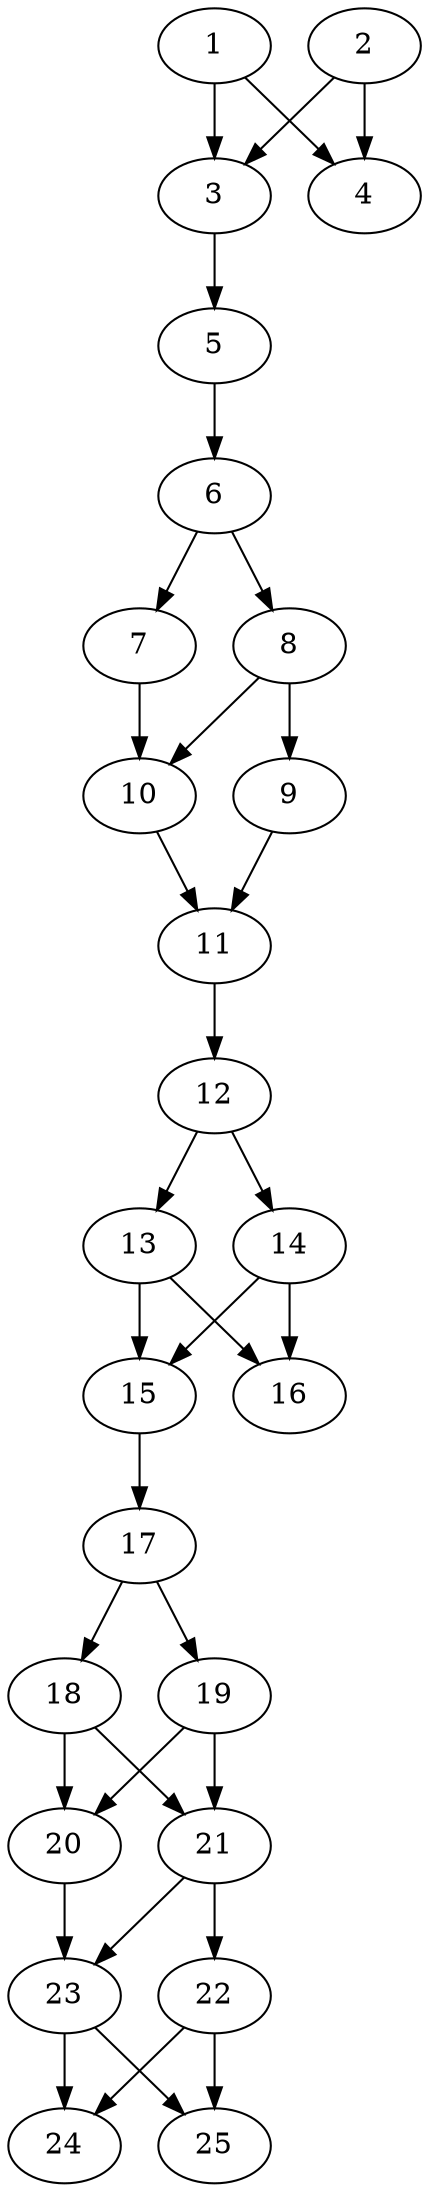 // DAG automatically generated by daggen at Thu Oct  3 14:00:40 2019
// ./daggen --dot -n 25 --ccr 0.3 --fat 0.3 --regular 0.5 --density 0.7 --mindata 5242880 --maxdata 52428800 
digraph G {
  1 [size="119405227", alpha="0.09", expect_size="35821568"] 
  1 -> 3 [size ="35821568"]
  1 -> 4 [size ="35821568"]
  2 [size="125750613", alpha="0.13", expect_size="37725184"] 
  2 -> 3 [size ="37725184"]
  2 -> 4 [size ="37725184"]
  3 [size="101802667", alpha="0.11", expect_size="30540800"] 
  3 -> 5 [size ="30540800"]
  4 [size="172707840", alpha="0.15", expect_size="51812352"] 
  5 [size="82688000", alpha="0.06", expect_size="24806400"] 
  5 -> 6 [size ="24806400"]
  6 [size="165085867", alpha="0.19", expect_size="49525760"] 
  6 -> 7 [size ="49525760"]
  6 -> 8 [size ="49525760"]
  7 [size="36270080", alpha="0.09", expect_size="10881024"] 
  7 -> 10 [size ="10881024"]
  8 [size="122705920", alpha="0.15", expect_size="36811776"] 
  8 -> 9 [size ="36811776"]
  8 -> 10 [size ="36811776"]
  9 [size="104622080", alpha="0.04", expect_size="31386624"] 
  9 -> 11 [size ="31386624"]
  10 [size="86493867", alpha="0.00", expect_size="25948160"] 
  10 -> 11 [size ="25948160"]
  11 [size="83148800", alpha="0.19", expect_size="24944640"] 
  11 -> 12 [size ="24944640"]
  12 [size="156542293", alpha="0.01", expect_size="46962688"] 
  12 -> 13 [size ="46962688"]
  12 -> 14 [size ="46962688"]
  13 [size="98293760", alpha="0.15", expect_size="29488128"] 
  13 -> 15 [size ="29488128"]
  13 -> 16 [size ="29488128"]
  14 [size="28033707", alpha="0.16", expect_size="8410112"] 
  14 -> 15 [size ="8410112"]
  14 -> 16 [size ="8410112"]
  15 [size="145633280", alpha="0.15", expect_size="43689984"] 
  15 -> 17 [size ="43689984"]
  16 [size="33047893", alpha="0.14", expect_size="9914368"] 
  17 [size="27842560", alpha="0.19", expect_size="8352768"] 
  17 -> 18 [size ="8352768"]
  17 -> 19 [size ="8352768"]
  18 [size="101580800", alpha="0.05", expect_size="30474240"] 
  18 -> 20 [size ="30474240"]
  18 -> 21 [size ="30474240"]
  19 [size="64771413", alpha="0.08", expect_size="19431424"] 
  19 -> 20 [size ="19431424"]
  19 -> 21 [size ="19431424"]
  20 [size="95375360", alpha="0.06", expect_size="28612608"] 
  20 -> 23 [size ="28612608"]
  21 [size="97542827", alpha="0.16", expect_size="29262848"] 
  21 -> 22 [size ="29262848"]
  21 -> 23 [size ="29262848"]
  22 [size="87398400", alpha="0.00", expect_size="26219520"] 
  22 -> 24 [size ="26219520"]
  22 -> 25 [size ="26219520"]
  23 [size="96621227", alpha="0.15", expect_size="28986368"] 
  23 -> 24 [size ="28986368"]
  23 -> 25 [size ="28986368"]
  24 [size="58412373", alpha="0.09", expect_size="17523712"] 
  25 [size="24978773", alpha="0.12", expect_size="7493632"] 
}

